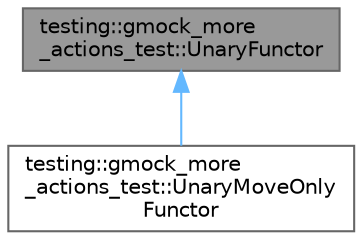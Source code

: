 digraph "testing::gmock_more_actions_test::UnaryFunctor"
{
 // LATEX_PDF_SIZE
  bgcolor="transparent";
  edge [fontname=Helvetica,fontsize=10,labelfontname=Helvetica,labelfontsize=10];
  node [fontname=Helvetica,fontsize=10,shape=box,height=0.2,width=0.4];
  Node1 [id="Node000001",label="testing::gmock_more\l_actions_test::UnaryFunctor",height=0.2,width=0.4,color="gray40", fillcolor="grey60", style="filled", fontcolor="black",tooltip=" "];
  Node1 -> Node2 [id="edge2_Node000001_Node000002",dir="back",color="steelblue1",style="solid",tooltip=" "];
  Node2 [id="Node000002",label="testing::gmock_more\l_actions_test::UnaryMoveOnly\lFunctor",height=0.2,width=0.4,color="gray40", fillcolor="white", style="filled",URL="$structtesting_1_1gmock__more__actions__test_1_1UnaryMoveOnlyFunctor.html",tooltip=" "];
}
